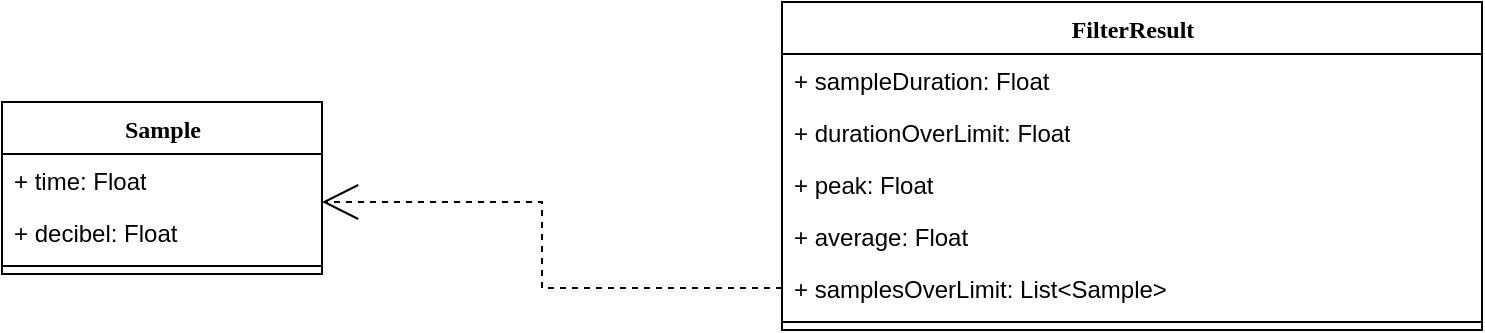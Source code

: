 <mxfile version="24.8.3" pages="2">
  <diagram name="Page-1" id="uw7urMl42E5tcrVaVIOS">
    <mxGraphModel dx="1426" dy="755" grid="1" gridSize="10" guides="1" tooltips="1" connect="1" arrows="1" fold="1" page="1" pageScale="1" pageWidth="827" pageHeight="1169" math="0" shadow="0">
      <root>
        <mxCell id="0" />
        <mxCell id="1" parent="0" />
        <mxCell id="c4K4P2OYtK1ANyOnssvS-1" style="edgeStyle=orthogonalEdgeStyle;rounded=0;html=1;dashed=1;labelBackgroundColor=none;startArrow=none;startFill=0;startSize=8;endArrow=open;endFill=0;endSize=16;fontFamily=Verdana;fontSize=12;exitX=0;exitY=0.5;exitDx=0;exitDy=0;" parent="1" source="c4K4P2OYtK1ANyOnssvS-11" target="c4K4P2OYtK1ANyOnssvS-2" edge="1">
          <mxGeometry relative="1" as="geometry">
            <Array as="points">
              <mxPoint x="380" y="443" />
              <mxPoint x="380" y="400" />
            </Array>
            <mxPoint x="440" y="310" as="targetPoint" />
          </mxGeometry>
        </mxCell>
        <mxCell id="c4K4P2OYtK1ANyOnssvS-2" value="Sample" style="swimlane;html=1;fontStyle=1;align=center;verticalAlign=top;childLayout=stackLayout;horizontal=1;startSize=26;horizontalStack=0;resizeParent=1;resizeLast=0;collapsible=1;marginBottom=0;swimlaneFillColor=#ffffff;rounded=0;shadow=0;comic=0;labelBackgroundColor=none;strokeWidth=1;fillColor=none;fontFamily=Verdana;fontSize=12" parent="1" vertex="1">
          <mxGeometry x="110" y="350" width="160" height="86" as="geometry" />
        </mxCell>
        <mxCell id="c4K4P2OYtK1ANyOnssvS-3" value="+ time: Float" style="text;html=1;strokeColor=none;fillColor=none;align=left;verticalAlign=top;spacingLeft=4;spacingRight=4;whiteSpace=wrap;overflow=hidden;rotatable=0;points=[[0,0.5],[1,0.5]];portConstraint=eastwest;" parent="c4K4P2OYtK1ANyOnssvS-2" vertex="1">
          <mxGeometry y="26" width="160" height="26" as="geometry" />
        </mxCell>
        <mxCell id="c4K4P2OYtK1ANyOnssvS-4" value="+ decibel: Float" style="text;html=1;strokeColor=none;fillColor=none;align=left;verticalAlign=top;spacingLeft=4;spacingRight=4;whiteSpace=wrap;overflow=hidden;rotatable=0;points=[[0,0.5],[1,0.5]];portConstraint=eastwest;" parent="c4K4P2OYtK1ANyOnssvS-2" vertex="1">
          <mxGeometry y="52" width="160" height="26" as="geometry" />
        </mxCell>
        <mxCell id="c4K4P2OYtK1ANyOnssvS-5" value="" style="line;html=1;strokeWidth=1;fillColor=none;align=left;verticalAlign=middle;spacingTop=-1;spacingLeft=3;spacingRight=3;rotatable=0;labelPosition=right;points=[];portConstraint=eastwest;" parent="c4K4P2OYtK1ANyOnssvS-2" vertex="1">
          <mxGeometry y="78" width="160" height="8" as="geometry" />
        </mxCell>
        <mxCell id="c4K4P2OYtK1ANyOnssvS-6" value="FilterResult" style="swimlane;html=1;fontStyle=1;align=center;verticalAlign=top;childLayout=stackLayout;horizontal=1;startSize=26;horizontalStack=0;resizeParent=1;resizeLast=0;collapsible=1;marginBottom=0;swimlaneFillColor=#ffffff;rounded=0;shadow=0;comic=0;labelBackgroundColor=none;strokeWidth=1;fillColor=none;fontFamily=Verdana;fontSize=12" parent="1" vertex="1">
          <mxGeometry x="500" y="300" width="350" height="164" as="geometry" />
        </mxCell>
        <mxCell id="c4K4P2OYtK1ANyOnssvS-7" value="+ sampleDuration: Float" style="text;html=1;strokeColor=none;fillColor=none;align=left;verticalAlign=top;spacingLeft=4;spacingRight=4;whiteSpace=wrap;overflow=hidden;rotatable=0;points=[[0,0.5],[1,0.5]];portConstraint=eastwest;" parent="c4K4P2OYtK1ANyOnssvS-6" vertex="1">
          <mxGeometry y="26" width="350" height="26" as="geometry" />
        </mxCell>
        <mxCell id="c4K4P2OYtK1ANyOnssvS-8" value="+ durationOverLimit: Float" style="text;html=1;strokeColor=none;fillColor=none;align=left;verticalAlign=top;spacingLeft=4;spacingRight=4;whiteSpace=wrap;overflow=hidden;rotatable=0;points=[[0,0.5],[1,0.5]];portConstraint=eastwest;" parent="c4K4P2OYtK1ANyOnssvS-6" vertex="1">
          <mxGeometry y="52" width="350" height="26" as="geometry" />
        </mxCell>
        <mxCell id="c4K4P2OYtK1ANyOnssvS-9" value="+ peak: Float" style="text;html=1;strokeColor=none;fillColor=none;align=left;verticalAlign=top;spacingLeft=4;spacingRight=4;whiteSpace=wrap;overflow=hidden;rotatable=0;points=[[0,0.5],[1,0.5]];portConstraint=eastwest;" parent="c4K4P2OYtK1ANyOnssvS-6" vertex="1">
          <mxGeometry y="78" width="350" height="26" as="geometry" />
        </mxCell>
        <mxCell id="c4K4P2OYtK1ANyOnssvS-10" value="+ average: Float" style="text;html=1;strokeColor=none;fillColor=none;align=left;verticalAlign=top;spacingLeft=4;spacingRight=4;whiteSpace=wrap;overflow=hidden;rotatable=0;points=[[0,0.5],[1,0.5]];portConstraint=eastwest;" parent="c4K4P2OYtK1ANyOnssvS-6" vertex="1">
          <mxGeometry y="104" width="350" height="26" as="geometry" />
        </mxCell>
        <mxCell id="c4K4P2OYtK1ANyOnssvS-11" value="+ samplesOverLimit: List&amp;lt;Sample&amp;gt;" style="text;html=1;strokeColor=none;fillColor=none;align=left;verticalAlign=top;spacingLeft=4;spacingRight=4;whiteSpace=wrap;overflow=hidden;rotatable=0;points=[[0,0.5],[1,0.5]];portConstraint=eastwest;" parent="c4K4P2OYtK1ANyOnssvS-6" vertex="1">
          <mxGeometry y="130" width="350" height="26" as="geometry" />
        </mxCell>
        <mxCell id="c4K4P2OYtK1ANyOnssvS-12" value="" style="line;html=1;strokeWidth=1;fillColor=none;align=left;verticalAlign=middle;spacingTop=-1;spacingLeft=3;spacingRight=3;rotatable=0;labelPosition=right;points=[];portConstraint=eastwest;" parent="c4K4P2OYtK1ANyOnssvS-6" vertex="1">
          <mxGeometry y="156" width="350" height="8" as="geometry" />
        </mxCell>
      </root>
    </mxGraphModel>
  </diagram>
  <diagram id="zAVa7AMhgyVqMyaeUAfR" name="Seite-2">
    <mxGraphModel dx="1426" dy="755" grid="1" gridSize="10" guides="1" tooltips="1" connect="1" arrows="1" fold="1" page="1" pageScale="1" pageWidth="827" pageHeight="1169" math="0" shadow="0">
      <root>
        <mxCell id="0" />
        <mxCell id="1" parent="0" />
      </root>
    </mxGraphModel>
  </diagram>
</mxfile>
